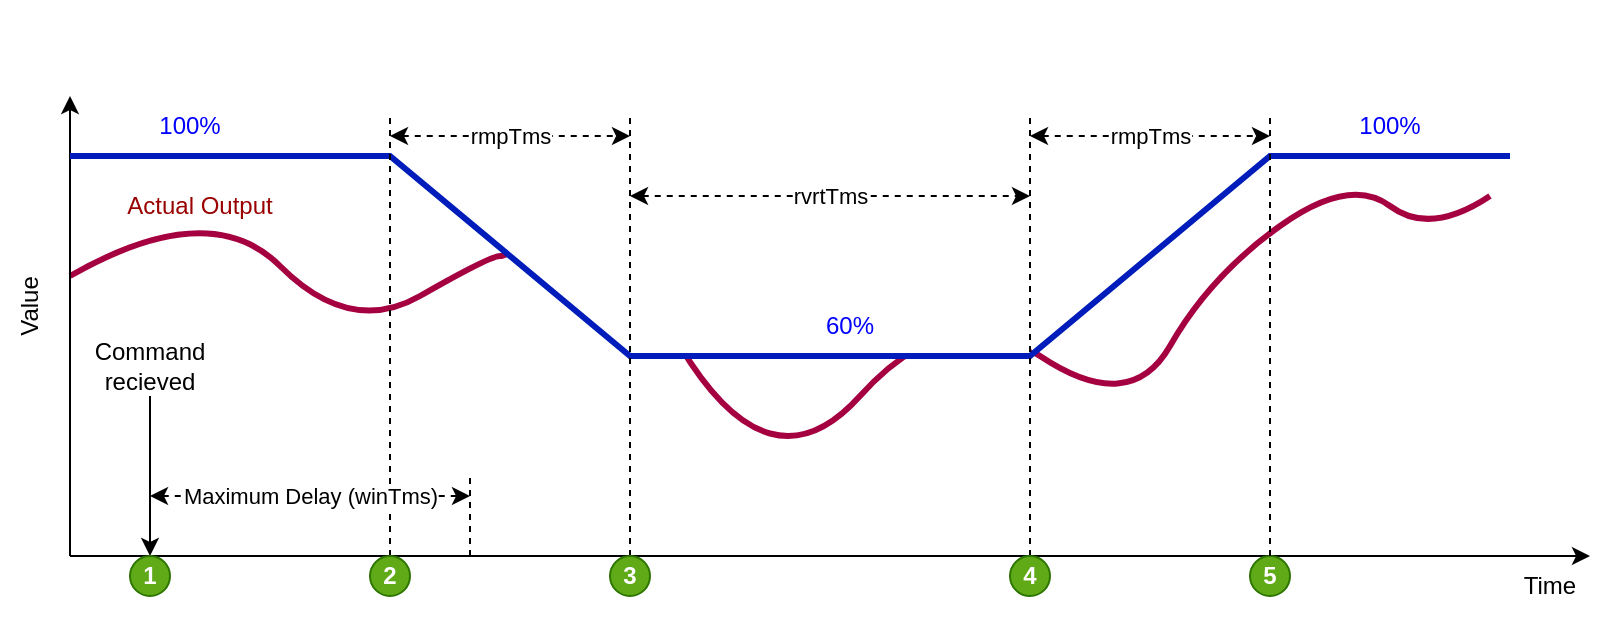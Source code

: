 <mxfile version="20.3.0" type="device"><diagram id="IDOY8yHiUs3wIkLu3-ND" name="Page-1"><mxGraphModel dx="1178" dy="723" grid="1" gridSize="10" guides="1" tooltips="1" connect="1" arrows="1" fold="1" page="1" pageScale="1" pageWidth="1169" pageHeight="827" math="0" shadow="0"><root><mxCell id="0"/><mxCell id="1" parent="0"/><mxCell id="rjvIqbtdn8OX1DCYPQ89-11" value="" style="curved=1;endArrow=none;html=1;rounded=0;endFill=0;fillColor=#d80073;strokeColor=#A50040;strokeWidth=3;" parent="1" edge="1"><mxGeometry width="50" height="50" relative="1" as="geometry"><mxPoint x="120" y="180" as="sourcePoint"/><mxPoint x="830" y="140" as="targetPoint"/><Array as="points"><mxPoint x="190" y="140"/><mxPoint x="260" y="210"/><mxPoint x="330" y="170"/><mxPoint x="340" y="170"/><mxPoint x="380" y="140"/><mxPoint x="470" y="290"/><mxPoint x="560" y="190"/><mxPoint x="650" y="250"/><mxPoint x="690" y="180"/><mxPoint x="760" y="130"/><mxPoint x="800" y="160"/></Array></mxGeometry></mxCell><mxCell id="SoNmeDwYxuOKv3VQ0oNz-26" value="" style="rounded=0;whiteSpace=wrap;html=1;strokeColor=none;rotation=39.4;flipH=0;flipV=1;" vertex="1" parent="1"><mxGeometry x="240.0" y="100.37" width="201.17" height="60" as="geometry"/></mxCell><mxCell id="SoNmeDwYxuOKv3VQ0oNz-22" value="" style="rounded=0;whiteSpace=wrap;html=1;strokeColor=none;rotation=-40;" vertex="1" parent="1"><mxGeometry x="558.97" y="100.37" width="201.17" height="60" as="geometry"/></mxCell><mxCell id="SoNmeDwYxuOKv3VQ0oNz-21" value="" style="rounded=0;whiteSpace=wrap;html=1;strokeColor=none;" vertex="1" parent="1"><mxGeometry x="400" y="160" width="200" height="60" as="geometry"/></mxCell><mxCell id="rjvIqbtdn8OX1DCYPQ89-1" value="" style="endArrow=classic;html=1;rounded=0;" parent="1" edge="1"><mxGeometry width="50" height="50" relative="1" as="geometry"><mxPoint x="120" y="320" as="sourcePoint"/><mxPoint x="120" y="90" as="targetPoint"/></mxGeometry></mxCell><mxCell id="rjvIqbtdn8OX1DCYPQ89-4" value="" style="endArrow=classic;html=1;rounded=0;" parent="1" edge="1"><mxGeometry width="50" height="50" relative="1" as="geometry"><mxPoint x="120" y="320" as="sourcePoint"/><mxPoint x="880" y="320" as="targetPoint"/></mxGeometry></mxCell><mxCell id="rjvIqbtdn8OX1DCYPQ89-5" value="Value" style="text;html=1;strokeColor=none;fillColor=none;align=center;verticalAlign=middle;whiteSpace=wrap;rounded=0;rotation=-90;" parent="1" vertex="1"><mxGeometry x="70" y="180" width="60" height="30" as="geometry"/></mxCell><mxCell id="rjvIqbtdn8OX1DCYPQ89-6" value="Time" style="text;html=1;strokeColor=none;fillColor=none;align=center;verticalAlign=middle;whiteSpace=wrap;rounded=0;rotation=0;" parent="1" vertex="1"><mxGeometry x="830" y="320" width="60" height="30" as="geometry"/></mxCell><mxCell id="8zOcXFCd0oAB2KEEhusg-3" value="" style="endArrow=none;html=1;rounded=0;strokeWidth=3;fillColor=#0050ef;strokeColor=#001DBC;" parent="1" edge="1"><mxGeometry width="50" height="50" relative="1" as="geometry"><mxPoint x="120" y="120" as="sourcePoint"/><mxPoint x="840" y="120" as="targetPoint"/><Array as="points"><mxPoint x="280" y="120"/><mxPoint x="400" y="220"/><mxPoint x="600" y="220"/><mxPoint x="720" y="120"/></Array></mxGeometry></mxCell><mxCell id="8zOcXFCd0oAB2KEEhusg-8" value="" style="endArrow=none;dashed=1;html=1;strokeWidth=1;rounded=0;" parent="1" edge="1"><mxGeometry width="50" height="50" relative="1" as="geometry"><mxPoint x="280" y="320" as="sourcePoint"/><mxPoint x="280" y="100" as="targetPoint"/></mxGeometry></mxCell><mxCell id="8zOcXFCd0oAB2KEEhusg-9" value="" style="endArrow=none;dashed=1;html=1;strokeWidth=1;rounded=0;exitX=0.5;exitY=0;exitDx=0;exitDy=0;" parent="1" edge="1" source="SoNmeDwYxuOKv3VQ0oNz-3"><mxGeometry width="50" height="50" relative="1" as="geometry"><mxPoint x="440" y="219" as="sourcePoint"/><mxPoint x="400" y="100" as="targetPoint"/></mxGeometry></mxCell><mxCell id="8zOcXFCd0oAB2KEEhusg-10" value="rmpTms" style="endArrow=classic;startArrow=classic;html=1;rounded=0;dashed=1;" parent="1" edge="1"><mxGeometry width="50" height="50" relative="1" as="geometry"><mxPoint x="280" y="110" as="sourcePoint"/><mxPoint x="400" y="110" as="targetPoint"/></mxGeometry></mxCell><mxCell id="8zOcXFCd0oAB2KEEhusg-11" value="" style="endArrow=classic;html=1;rounded=0;exitX=0.5;exitY=1;exitDx=0;exitDy=0;" parent="1" source="8zOcXFCd0oAB2KEEhusg-13" edge="1"><mxGeometry width="50" height="50" relative="1" as="geometry"><mxPoint x="160" y="80" as="sourcePoint"/><mxPoint x="160" y="320" as="targetPoint"/></mxGeometry></mxCell><mxCell id="8zOcXFCd0oAB2KEEhusg-13" value="Command recieved" style="text;html=1;strokeColor=none;fillColor=none;align=center;verticalAlign=middle;whiteSpace=wrap;rounded=0;" parent="1" vertex="1"><mxGeometry x="120" y="210" width="80" height="30" as="geometry"/></mxCell><mxCell id="8zOcXFCd0oAB2KEEhusg-17" value="" style="endArrow=none;dashed=1;html=1;strokeWidth=1;rounded=0;" parent="1" edge="1"><mxGeometry width="50" height="50" relative="1" as="geometry"><mxPoint x="320" y="320" as="sourcePoint"/><mxPoint x="320" y="280" as="targetPoint"/></mxGeometry></mxCell><mxCell id="8zOcXFCd0oAB2KEEhusg-18" value="Maximum Delay (winTms)" style="endArrow=classic;startArrow=classic;html=1;rounded=0;dashed=1;" parent="1" edge="1"><mxGeometry width="50" height="50" relative="1" as="geometry"><mxPoint x="160" y="290" as="sourcePoint"/><mxPoint x="320" y="290" as="targetPoint"/></mxGeometry></mxCell><mxCell id="8zOcXFCd0oAB2KEEhusg-20" value="100%" style="text;html=1;strokeColor=none;fillColor=none;align=center;verticalAlign=middle;whiteSpace=wrap;rounded=0;fontColor=#0000FF;" parent="1" vertex="1"><mxGeometry x="150" y="90" width="60" height="30" as="geometry"/></mxCell><mxCell id="8zOcXFCd0oAB2KEEhusg-23" value="60%" style="text;html=1;strokeColor=none;fillColor=none;align=center;verticalAlign=middle;whiteSpace=wrap;rounded=0;fontColor=#0000FF;" parent="1" vertex="1"><mxGeometry x="480" y="190" width="60" height="30" as="geometry"/></mxCell><mxCell id="8zOcXFCd0oAB2KEEhusg-24" value="Actual Output" style="text;html=1;strokeColor=none;fillColor=none;align=center;verticalAlign=middle;whiteSpace=wrap;rounded=0;fontColor=#990000;" parent="1" vertex="1"><mxGeometry x="140" y="130" width="90" height="30" as="geometry"/></mxCell><mxCell id="SoNmeDwYxuOKv3VQ0oNz-1" value="1" style="ellipse;whiteSpace=wrap;html=1;fillColor=#60a917;strokeColor=#2D7600;fontColor=#ffffff;fontStyle=1" vertex="1" parent="1"><mxGeometry x="150" y="320" width="20" height="20" as="geometry"/></mxCell><mxCell id="SoNmeDwYxuOKv3VQ0oNz-2" value="2" style="ellipse;whiteSpace=wrap;html=1;fillColor=#60a917;strokeColor=#2D7600;fontColor=#ffffff;fontStyle=1" vertex="1" parent="1"><mxGeometry x="270" y="320" width="20" height="20" as="geometry"/></mxCell><mxCell id="SoNmeDwYxuOKv3VQ0oNz-3" value="3" style="ellipse;whiteSpace=wrap;html=1;fillColor=#60a917;strokeColor=#2D7600;fontColor=#ffffff;fontStyle=1" vertex="1" parent="1"><mxGeometry x="390" y="320" width="20" height="20" as="geometry"/></mxCell><mxCell id="SoNmeDwYxuOKv3VQ0oNz-8" value="" style="endArrow=none;dashed=1;html=1;strokeWidth=1;rounded=0;" edge="1" parent="1"><mxGeometry width="50" height="50" relative="1" as="geometry"><mxPoint x="600" y="320" as="sourcePoint"/><mxPoint x="600" y="100" as="targetPoint"/></mxGeometry></mxCell><mxCell id="SoNmeDwYxuOKv3VQ0oNz-9" value="4" style="ellipse;whiteSpace=wrap;html=1;fillColor=#60a917;strokeColor=#2D7600;fontColor=#ffffff;fontStyle=1" vertex="1" parent="1"><mxGeometry x="590" y="320" width="20" height="20" as="geometry"/></mxCell><mxCell id="SoNmeDwYxuOKv3VQ0oNz-10" value="5" style="ellipse;whiteSpace=wrap;html=1;fillColor=#60a917;strokeColor=#2D7600;fontColor=#ffffff;fontStyle=1" vertex="1" parent="1"><mxGeometry x="710" y="320" width="20" height="20" as="geometry"/></mxCell><mxCell id="SoNmeDwYxuOKv3VQ0oNz-11" value="" style="endArrow=none;dashed=1;html=1;strokeWidth=1;rounded=0;exitX=0.5;exitY=0;exitDx=0;exitDy=0;" edge="1" source="SoNmeDwYxuOKv3VQ0oNz-10" parent="1"><mxGeometry width="50" height="50" relative="1" as="geometry"><mxPoint x="760" y="219" as="sourcePoint"/><mxPoint x="720" y="100" as="targetPoint"/></mxGeometry></mxCell><mxCell id="SoNmeDwYxuOKv3VQ0oNz-12" value="rmpTms" style="endArrow=classic;startArrow=classic;html=1;rounded=0;dashed=1;" edge="1" parent="1"><mxGeometry width="50" height="50" relative="1" as="geometry"><mxPoint x="600" y="110" as="sourcePoint"/><mxPoint x="720" y="110" as="targetPoint"/></mxGeometry></mxCell><mxCell id="SoNmeDwYxuOKv3VQ0oNz-13" value="rvrtTms" style="endArrow=classic;startArrow=classic;html=1;rounded=0;dashed=1;" edge="1" parent="1"><mxGeometry width="50" height="50" relative="1" as="geometry"><mxPoint x="400" y="140" as="sourcePoint"/><mxPoint x="600" y="140" as="targetPoint"/></mxGeometry></mxCell><mxCell id="SoNmeDwYxuOKv3VQ0oNz-14" value="100%" style="text;html=1;strokeColor=none;fillColor=none;align=center;verticalAlign=middle;whiteSpace=wrap;rounded=0;fontColor=#0000FF;" vertex="1" parent="1"><mxGeometry x="750" y="90" width="60" height="30" as="geometry"/></mxCell></root></mxGraphModel></diagram></mxfile>